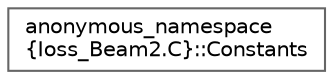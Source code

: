 digraph "Graphical Class Hierarchy"
{
 // INTERACTIVE_SVG=YES
 // LATEX_PDF_SIZE
  bgcolor="transparent";
  edge [fontname=Helvetica,fontsize=10,labelfontname=Helvetica,labelfontsize=10];
  node [fontname=Helvetica,fontsize=10,shape=box,height=0.2,width=0.4];
  rankdir="LR";
  Node0 [id="Node000000",label="anonymous_namespace\l\{Ioss_Beam2.C\}::Constants",height=0.2,width=0.4,color="grey40", fillcolor="white", style="filled",URL="$structanonymous__namespace_02Ioss__Beam2_8C_03_1_1Constants.html",tooltip=" "];
}
